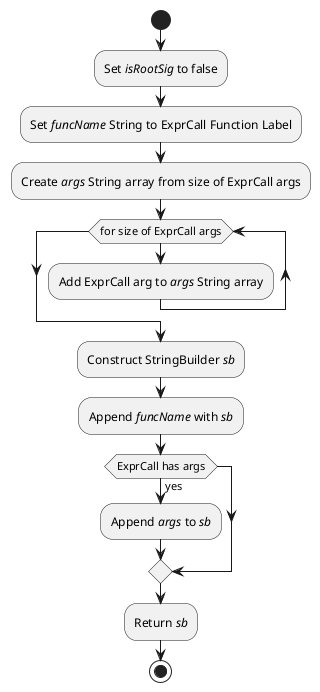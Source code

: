 @startuml
start
:Set //isRootSig// to false;
:Set //funcName// String to ExprCall Function Label;
:Create //args// String array from size of ExprCall args;
while(for size of ExprCall args)
	:Add ExprCall arg to //args// String array;
endwhile
:Construct StringBuilder //sb//;
:Append //funcName// with //sb//;
if(ExprCall has args) then (yes)
	:Append //args// to //sb//;
endif
:Return //sb//;
stop
@enduml